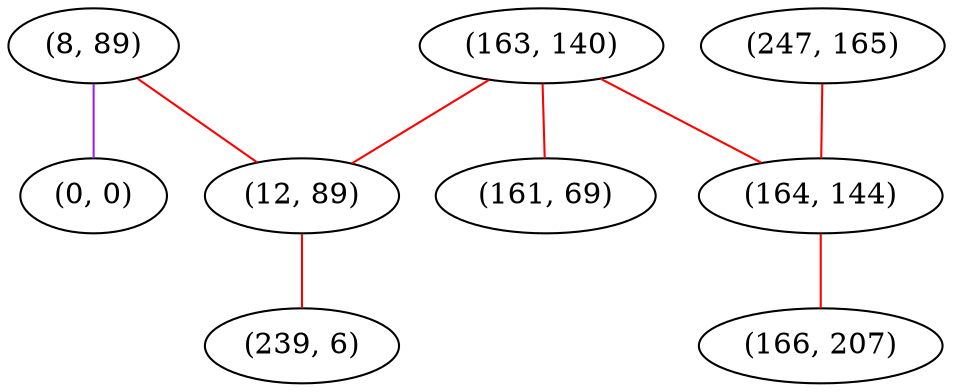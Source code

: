 graph "" {
"(8, 89)";
"(247, 165)";
"(163, 140)";
"(12, 89)";
"(164, 144)";
"(161, 69)";
"(239, 6)";
"(0, 0)";
"(166, 207)";
"(8, 89)" -- "(0, 0)"  [color=purple, key=0, weight=4];
"(8, 89)" -- "(12, 89)"  [color=red, key=0, weight=1];
"(247, 165)" -- "(164, 144)"  [color=red, key=0, weight=1];
"(163, 140)" -- "(161, 69)"  [color=red, key=0, weight=1];
"(163, 140)" -- "(12, 89)"  [color=red, key=0, weight=1];
"(163, 140)" -- "(164, 144)"  [color=red, key=0, weight=1];
"(12, 89)" -- "(239, 6)"  [color=red, key=0, weight=1];
"(164, 144)" -- "(166, 207)"  [color=red, key=0, weight=1];
}
